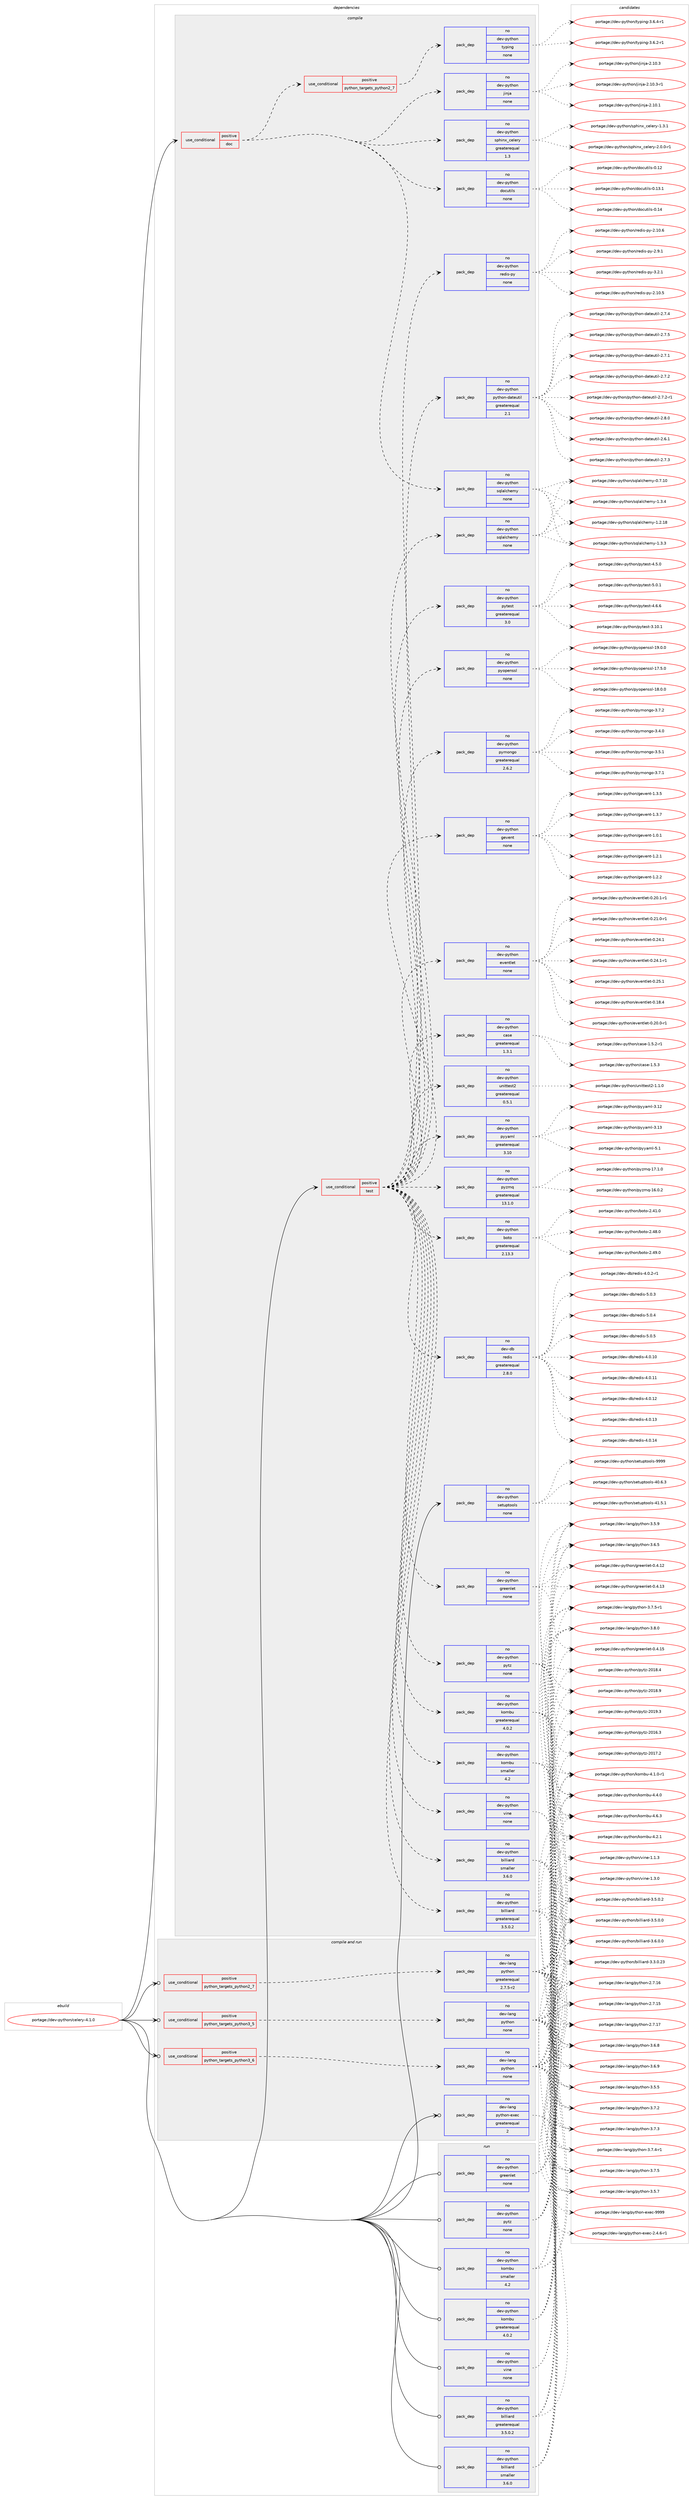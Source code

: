 digraph prolog {

# *************
# Graph options
# *************

newrank=true;
concentrate=true;
compound=true;
graph [rankdir=LR,fontname=Helvetica,fontsize=10,ranksep=1.5];#, ranksep=2.5, nodesep=0.2];
edge  [arrowhead=vee];
node  [fontname=Helvetica,fontsize=10];

# **********
# The ebuild
# **********

subgraph cluster_leftcol {
color=gray;
rank=same;
label=<<i>ebuild</i>>;
id [label="portage://dev-python/celery-4.1.0", color=red, width=4, href="../dev-python/celery-4.1.0.svg"];
}

# ****************
# The dependencies
# ****************

subgraph cluster_midcol {
color=gray;
label=<<i>dependencies</i>>;
subgraph cluster_compile {
fillcolor="#eeeeee";
style=filled;
label=<<i>compile</i>>;
subgraph cond26646 {
dependency133346 [label=<<TABLE BORDER="0" CELLBORDER="1" CELLSPACING="0" CELLPADDING="4"><TR><TD ROWSPAN="3" CELLPADDING="10">use_conditional</TD></TR><TR><TD>positive</TD></TR><TR><TD>doc</TD></TR></TABLE>>, shape=none, color=red];
subgraph pack103390 {
dependency133347 [label=<<TABLE BORDER="0" CELLBORDER="1" CELLSPACING="0" CELLPADDING="4" WIDTH="220"><TR><TD ROWSPAN="6" CELLPADDING="30">pack_dep</TD></TR><TR><TD WIDTH="110">no</TD></TR><TR><TD>dev-python</TD></TR><TR><TD>docutils</TD></TR><TR><TD>none</TD></TR><TR><TD></TD></TR></TABLE>>, shape=none, color=blue];
}
dependency133346:e -> dependency133347:w [weight=20,style="dashed",arrowhead="vee"];
subgraph pack103391 {
dependency133348 [label=<<TABLE BORDER="0" CELLBORDER="1" CELLSPACING="0" CELLPADDING="4" WIDTH="220"><TR><TD ROWSPAN="6" CELLPADDING="30">pack_dep</TD></TR><TR><TD WIDTH="110">no</TD></TR><TR><TD>dev-python</TD></TR><TR><TD>sphinx_celery</TD></TR><TR><TD>greaterequal</TD></TR><TR><TD>1.3</TD></TR></TABLE>>, shape=none, color=blue];
}
dependency133346:e -> dependency133348:w [weight=20,style="dashed",arrowhead="vee"];
subgraph pack103392 {
dependency133349 [label=<<TABLE BORDER="0" CELLBORDER="1" CELLSPACING="0" CELLPADDING="4" WIDTH="220"><TR><TD ROWSPAN="6" CELLPADDING="30">pack_dep</TD></TR><TR><TD WIDTH="110">no</TD></TR><TR><TD>dev-python</TD></TR><TR><TD>jinja</TD></TR><TR><TD>none</TD></TR><TR><TD></TD></TR></TABLE>>, shape=none, color=blue];
}
dependency133346:e -> dependency133349:w [weight=20,style="dashed",arrowhead="vee"];
subgraph pack103393 {
dependency133350 [label=<<TABLE BORDER="0" CELLBORDER="1" CELLSPACING="0" CELLPADDING="4" WIDTH="220"><TR><TD ROWSPAN="6" CELLPADDING="30">pack_dep</TD></TR><TR><TD WIDTH="110">no</TD></TR><TR><TD>dev-python</TD></TR><TR><TD>sqlalchemy</TD></TR><TR><TD>none</TD></TR><TR><TD></TD></TR></TABLE>>, shape=none, color=blue];
}
dependency133346:e -> dependency133350:w [weight=20,style="dashed",arrowhead="vee"];
subgraph cond26647 {
dependency133351 [label=<<TABLE BORDER="0" CELLBORDER="1" CELLSPACING="0" CELLPADDING="4"><TR><TD ROWSPAN="3" CELLPADDING="10">use_conditional</TD></TR><TR><TD>positive</TD></TR><TR><TD>python_targets_python2_7</TD></TR></TABLE>>, shape=none, color=red];
subgraph pack103394 {
dependency133352 [label=<<TABLE BORDER="0" CELLBORDER="1" CELLSPACING="0" CELLPADDING="4" WIDTH="220"><TR><TD ROWSPAN="6" CELLPADDING="30">pack_dep</TD></TR><TR><TD WIDTH="110">no</TD></TR><TR><TD>dev-python</TD></TR><TR><TD>typing</TD></TR><TR><TD>none</TD></TR><TR><TD></TD></TR></TABLE>>, shape=none, color=blue];
}
dependency133351:e -> dependency133352:w [weight=20,style="dashed",arrowhead="vee"];
}
dependency133346:e -> dependency133351:w [weight=20,style="dashed",arrowhead="vee"];
}
id:e -> dependency133346:w [weight=20,style="solid",arrowhead="vee"];
subgraph cond26648 {
dependency133353 [label=<<TABLE BORDER="0" CELLBORDER="1" CELLSPACING="0" CELLPADDING="4"><TR><TD ROWSPAN="3" CELLPADDING="10">use_conditional</TD></TR><TR><TD>positive</TD></TR><TR><TD>test</TD></TR></TABLE>>, shape=none, color=red];
subgraph pack103395 {
dependency133354 [label=<<TABLE BORDER="0" CELLBORDER="1" CELLSPACING="0" CELLPADDING="4" WIDTH="220"><TR><TD ROWSPAN="6" CELLPADDING="30">pack_dep</TD></TR><TR><TD WIDTH="110">no</TD></TR><TR><TD>dev-python</TD></TR><TR><TD>kombu</TD></TR><TR><TD>smaller</TD></TR><TR><TD>4.2</TD></TR></TABLE>>, shape=none, color=blue];
}
dependency133353:e -> dependency133354:w [weight=20,style="dashed",arrowhead="vee"];
subgraph pack103396 {
dependency133355 [label=<<TABLE BORDER="0" CELLBORDER="1" CELLSPACING="0" CELLPADDING="4" WIDTH="220"><TR><TD ROWSPAN="6" CELLPADDING="30">pack_dep</TD></TR><TR><TD WIDTH="110">no</TD></TR><TR><TD>dev-python</TD></TR><TR><TD>kombu</TD></TR><TR><TD>greaterequal</TD></TR><TR><TD>4.0.2</TD></TR></TABLE>>, shape=none, color=blue];
}
dependency133353:e -> dependency133355:w [weight=20,style="dashed",arrowhead="vee"];
subgraph pack103397 {
dependency133356 [label=<<TABLE BORDER="0" CELLBORDER="1" CELLSPACING="0" CELLPADDING="4" WIDTH="220"><TR><TD ROWSPAN="6" CELLPADDING="30">pack_dep</TD></TR><TR><TD WIDTH="110">no</TD></TR><TR><TD>dev-python</TD></TR><TR><TD>billiard</TD></TR><TR><TD>greaterequal</TD></TR><TR><TD>3.5.0.2</TD></TR></TABLE>>, shape=none, color=blue];
}
dependency133353:e -> dependency133356:w [weight=20,style="dashed",arrowhead="vee"];
subgraph pack103398 {
dependency133357 [label=<<TABLE BORDER="0" CELLBORDER="1" CELLSPACING="0" CELLPADDING="4" WIDTH="220"><TR><TD ROWSPAN="6" CELLPADDING="30">pack_dep</TD></TR><TR><TD WIDTH="110">no</TD></TR><TR><TD>dev-python</TD></TR><TR><TD>billiard</TD></TR><TR><TD>smaller</TD></TR><TR><TD>3.6.0</TD></TR></TABLE>>, shape=none, color=blue];
}
dependency133353:e -> dependency133357:w [weight=20,style="dashed",arrowhead="vee"];
subgraph pack103399 {
dependency133358 [label=<<TABLE BORDER="0" CELLBORDER="1" CELLSPACING="0" CELLPADDING="4" WIDTH="220"><TR><TD ROWSPAN="6" CELLPADDING="30">pack_dep</TD></TR><TR><TD WIDTH="110">no</TD></TR><TR><TD>dev-python</TD></TR><TR><TD>pytz</TD></TR><TR><TD>none</TD></TR><TR><TD></TD></TR></TABLE>>, shape=none, color=blue];
}
dependency133353:e -> dependency133358:w [weight=20,style="dashed",arrowhead="vee"];
subgraph pack103400 {
dependency133359 [label=<<TABLE BORDER="0" CELLBORDER="1" CELLSPACING="0" CELLPADDING="4" WIDTH="220"><TR><TD ROWSPAN="6" CELLPADDING="30">pack_dep</TD></TR><TR><TD WIDTH="110">no</TD></TR><TR><TD>dev-python</TD></TR><TR><TD>greenlet</TD></TR><TR><TD>none</TD></TR><TR><TD></TD></TR></TABLE>>, shape=none, color=blue];
}
dependency133353:e -> dependency133359:w [weight=20,style="dashed",arrowhead="vee"];
subgraph pack103401 {
dependency133360 [label=<<TABLE BORDER="0" CELLBORDER="1" CELLSPACING="0" CELLPADDING="4" WIDTH="220"><TR><TD ROWSPAN="6" CELLPADDING="30">pack_dep</TD></TR><TR><TD WIDTH="110">no</TD></TR><TR><TD>dev-python</TD></TR><TR><TD>vine</TD></TR><TR><TD>none</TD></TR><TR><TD></TD></TR></TABLE>>, shape=none, color=blue];
}
dependency133353:e -> dependency133360:w [weight=20,style="dashed",arrowhead="vee"];
subgraph pack103402 {
dependency133361 [label=<<TABLE BORDER="0" CELLBORDER="1" CELLSPACING="0" CELLPADDING="4" WIDTH="220"><TR><TD ROWSPAN="6" CELLPADDING="30">pack_dep</TD></TR><TR><TD WIDTH="110">no</TD></TR><TR><TD>dev-python</TD></TR><TR><TD>case</TD></TR><TR><TD>greaterequal</TD></TR><TR><TD>1.3.1</TD></TR></TABLE>>, shape=none, color=blue];
}
dependency133353:e -> dependency133361:w [weight=20,style="dashed",arrowhead="vee"];
subgraph pack103403 {
dependency133362 [label=<<TABLE BORDER="0" CELLBORDER="1" CELLSPACING="0" CELLPADDING="4" WIDTH="220"><TR><TD ROWSPAN="6" CELLPADDING="30">pack_dep</TD></TR><TR><TD WIDTH="110">no</TD></TR><TR><TD>dev-python</TD></TR><TR><TD>eventlet</TD></TR><TR><TD>none</TD></TR><TR><TD></TD></TR></TABLE>>, shape=none, color=blue];
}
dependency133353:e -> dependency133362:w [weight=20,style="dashed",arrowhead="vee"];
subgraph pack103404 {
dependency133363 [label=<<TABLE BORDER="0" CELLBORDER="1" CELLSPACING="0" CELLPADDING="4" WIDTH="220"><TR><TD ROWSPAN="6" CELLPADDING="30">pack_dep</TD></TR><TR><TD WIDTH="110">no</TD></TR><TR><TD>dev-python</TD></TR><TR><TD>gevent</TD></TR><TR><TD>none</TD></TR><TR><TD></TD></TR></TABLE>>, shape=none, color=blue];
}
dependency133353:e -> dependency133363:w [weight=20,style="dashed",arrowhead="vee"];
subgraph pack103405 {
dependency133364 [label=<<TABLE BORDER="0" CELLBORDER="1" CELLSPACING="0" CELLPADDING="4" WIDTH="220"><TR><TD ROWSPAN="6" CELLPADDING="30">pack_dep</TD></TR><TR><TD WIDTH="110">no</TD></TR><TR><TD>dev-python</TD></TR><TR><TD>pymongo</TD></TR><TR><TD>greaterequal</TD></TR><TR><TD>2.6.2</TD></TR></TABLE>>, shape=none, color=blue];
}
dependency133353:e -> dependency133364:w [weight=20,style="dashed",arrowhead="vee"];
subgraph pack103406 {
dependency133365 [label=<<TABLE BORDER="0" CELLBORDER="1" CELLSPACING="0" CELLPADDING="4" WIDTH="220"><TR><TD ROWSPAN="6" CELLPADDING="30">pack_dep</TD></TR><TR><TD WIDTH="110">no</TD></TR><TR><TD>dev-python</TD></TR><TR><TD>pyopenssl</TD></TR><TR><TD>none</TD></TR><TR><TD></TD></TR></TABLE>>, shape=none, color=blue];
}
dependency133353:e -> dependency133365:w [weight=20,style="dashed",arrowhead="vee"];
subgraph pack103407 {
dependency133366 [label=<<TABLE BORDER="0" CELLBORDER="1" CELLSPACING="0" CELLPADDING="4" WIDTH="220"><TR><TD ROWSPAN="6" CELLPADDING="30">pack_dep</TD></TR><TR><TD WIDTH="110">no</TD></TR><TR><TD>dev-python</TD></TR><TR><TD>pytest</TD></TR><TR><TD>greaterequal</TD></TR><TR><TD>3.0</TD></TR></TABLE>>, shape=none, color=blue];
}
dependency133353:e -> dependency133366:w [weight=20,style="dashed",arrowhead="vee"];
subgraph pack103408 {
dependency133367 [label=<<TABLE BORDER="0" CELLBORDER="1" CELLSPACING="0" CELLPADDING="4" WIDTH="220"><TR><TD ROWSPAN="6" CELLPADDING="30">pack_dep</TD></TR><TR><TD WIDTH="110">no</TD></TR><TR><TD>dev-python</TD></TR><TR><TD>python-dateutil</TD></TR><TR><TD>greaterequal</TD></TR><TR><TD>2.1</TD></TR></TABLE>>, shape=none, color=blue];
}
dependency133353:e -> dependency133367:w [weight=20,style="dashed",arrowhead="vee"];
subgraph pack103409 {
dependency133368 [label=<<TABLE BORDER="0" CELLBORDER="1" CELLSPACING="0" CELLPADDING="4" WIDTH="220"><TR><TD ROWSPAN="6" CELLPADDING="30">pack_dep</TD></TR><TR><TD WIDTH="110">no</TD></TR><TR><TD>dev-python</TD></TR><TR><TD>sqlalchemy</TD></TR><TR><TD>none</TD></TR><TR><TD></TD></TR></TABLE>>, shape=none, color=blue];
}
dependency133353:e -> dependency133368:w [weight=20,style="dashed",arrowhead="vee"];
subgraph pack103410 {
dependency133369 [label=<<TABLE BORDER="0" CELLBORDER="1" CELLSPACING="0" CELLPADDING="4" WIDTH="220"><TR><TD ROWSPAN="6" CELLPADDING="30">pack_dep</TD></TR><TR><TD WIDTH="110">no</TD></TR><TR><TD>dev-python</TD></TR><TR><TD>redis-py</TD></TR><TR><TD>none</TD></TR><TR><TD></TD></TR></TABLE>>, shape=none, color=blue];
}
dependency133353:e -> dependency133369:w [weight=20,style="dashed",arrowhead="vee"];
subgraph pack103411 {
dependency133370 [label=<<TABLE BORDER="0" CELLBORDER="1" CELLSPACING="0" CELLPADDING="4" WIDTH="220"><TR><TD ROWSPAN="6" CELLPADDING="30">pack_dep</TD></TR><TR><TD WIDTH="110">no</TD></TR><TR><TD>dev-db</TD></TR><TR><TD>redis</TD></TR><TR><TD>greaterequal</TD></TR><TR><TD>2.8.0</TD></TR></TABLE>>, shape=none, color=blue];
}
dependency133353:e -> dependency133370:w [weight=20,style="dashed",arrowhead="vee"];
subgraph pack103412 {
dependency133371 [label=<<TABLE BORDER="0" CELLBORDER="1" CELLSPACING="0" CELLPADDING="4" WIDTH="220"><TR><TD ROWSPAN="6" CELLPADDING="30">pack_dep</TD></TR><TR><TD WIDTH="110">no</TD></TR><TR><TD>dev-python</TD></TR><TR><TD>boto</TD></TR><TR><TD>greaterequal</TD></TR><TR><TD>2.13.3</TD></TR></TABLE>>, shape=none, color=blue];
}
dependency133353:e -> dependency133371:w [weight=20,style="dashed",arrowhead="vee"];
subgraph pack103413 {
dependency133372 [label=<<TABLE BORDER="0" CELLBORDER="1" CELLSPACING="0" CELLPADDING="4" WIDTH="220"><TR><TD ROWSPAN="6" CELLPADDING="30">pack_dep</TD></TR><TR><TD WIDTH="110">no</TD></TR><TR><TD>dev-python</TD></TR><TR><TD>pyzmq</TD></TR><TR><TD>greaterequal</TD></TR><TR><TD>13.1.0</TD></TR></TABLE>>, shape=none, color=blue];
}
dependency133353:e -> dependency133372:w [weight=20,style="dashed",arrowhead="vee"];
subgraph pack103414 {
dependency133373 [label=<<TABLE BORDER="0" CELLBORDER="1" CELLSPACING="0" CELLPADDING="4" WIDTH="220"><TR><TD ROWSPAN="6" CELLPADDING="30">pack_dep</TD></TR><TR><TD WIDTH="110">no</TD></TR><TR><TD>dev-python</TD></TR><TR><TD>pyyaml</TD></TR><TR><TD>greaterequal</TD></TR><TR><TD>3.10</TD></TR></TABLE>>, shape=none, color=blue];
}
dependency133353:e -> dependency133373:w [weight=20,style="dashed",arrowhead="vee"];
subgraph pack103415 {
dependency133374 [label=<<TABLE BORDER="0" CELLBORDER="1" CELLSPACING="0" CELLPADDING="4" WIDTH="220"><TR><TD ROWSPAN="6" CELLPADDING="30">pack_dep</TD></TR><TR><TD WIDTH="110">no</TD></TR><TR><TD>dev-python</TD></TR><TR><TD>unittest2</TD></TR><TR><TD>greaterequal</TD></TR><TR><TD>0.5.1</TD></TR></TABLE>>, shape=none, color=blue];
}
dependency133353:e -> dependency133374:w [weight=20,style="dashed",arrowhead="vee"];
}
id:e -> dependency133353:w [weight=20,style="solid",arrowhead="vee"];
subgraph pack103416 {
dependency133375 [label=<<TABLE BORDER="0" CELLBORDER="1" CELLSPACING="0" CELLPADDING="4" WIDTH="220"><TR><TD ROWSPAN="6" CELLPADDING="30">pack_dep</TD></TR><TR><TD WIDTH="110">no</TD></TR><TR><TD>dev-python</TD></TR><TR><TD>setuptools</TD></TR><TR><TD>none</TD></TR><TR><TD></TD></TR></TABLE>>, shape=none, color=blue];
}
id:e -> dependency133375:w [weight=20,style="solid",arrowhead="vee"];
}
subgraph cluster_compileandrun {
fillcolor="#eeeeee";
style=filled;
label=<<i>compile and run</i>>;
subgraph cond26649 {
dependency133376 [label=<<TABLE BORDER="0" CELLBORDER="1" CELLSPACING="0" CELLPADDING="4"><TR><TD ROWSPAN="3" CELLPADDING="10">use_conditional</TD></TR><TR><TD>positive</TD></TR><TR><TD>python_targets_python2_7</TD></TR></TABLE>>, shape=none, color=red];
subgraph pack103417 {
dependency133377 [label=<<TABLE BORDER="0" CELLBORDER="1" CELLSPACING="0" CELLPADDING="4" WIDTH="220"><TR><TD ROWSPAN="6" CELLPADDING="30">pack_dep</TD></TR><TR><TD WIDTH="110">no</TD></TR><TR><TD>dev-lang</TD></TR><TR><TD>python</TD></TR><TR><TD>greaterequal</TD></TR><TR><TD>2.7.5-r2</TD></TR></TABLE>>, shape=none, color=blue];
}
dependency133376:e -> dependency133377:w [weight=20,style="dashed",arrowhead="vee"];
}
id:e -> dependency133376:w [weight=20,style="solid",arrowhead="odotvee"];
subgraph cond26650 {
dependency133378 [label=<<TABLE BORDER="0" CELLBORDER="1" CELLSPACING="0" CELLPADDING="4"><TR><TD ROWSPAN="3" CELLPADDING="10">use_conditional</TD></TR><TR><TD>positive</TD></TR><TR><TD>python_targets_python3_5</TD></TR></TABLE>>, shape=none, color=red];
subgraph pack103418 {
dependency133379 [label=<<TABLE BORDER="0" CELLBORDER="1" CELLSPACING="0" CELLPADDING="4" WIDTH="220"><TR><TD ROWSPAN="6" CELLPADDING="30">pack_dep</TD></TR><TR><TD WIDTH="110">no</TD></TR><TR><TD>dev-lang</TD></TR><TR><TD>python</TD></TR><TR><TD>none</TD></TR><TR><TD></TD></TR></TABLE>>, shape=none, color=blue];
}
dependency133378:e -> dependency133379:w [weight=20,style="dashed",arrowhead="vee"];
}
id:e -> dependency133378:w [weight=20,style="solid",arrowhead="odotvee"];
subgraph cond26651 {
dependency133380 [label=<<TABLE BORDER="0" CELLBORDER="1" CELLSPACING="0" CELLPADDING="4"><TR><TD ROWSPAN="3" CELLPADDING="10">use_conditional</TD></TR><TR><TD>positive</TD></TR><TR><TD>python_targets_python3_6</TD></TR></TABLE>>, shape=none, color=red];
subgraph pack103419 {
dependency133381 [label=<<TABLE BORDER="0" CELLBORDER="1" CELLSPACING="0" CELLPADDING="4" WIDTH="220"><TR><TD ROWSPAN="6" CELLPADDING="30">pack_dep</TD></TR><TR><TD WIDTH="110">no</TD></TR><TR><TD>dev-lang</TD></TR><TR><TD>python</TD></TR><TR><TD>none</TD></TR><TR><TD></TD></TR></TABLE>>, shape=none, color=blue];
}
dependency133380:e -> dependency133381:w [weight=20,style="dashed",arrowhead="vee"];
}
id:e -> dependency133380:w [weight=20,style="solid",arrowhead="odotvee"];
subgraph pack103420 {
dependency133382 [label=<<TABLE BORDER="0" CELLBORDER="1" CELLSPACING="0" CELLPADDING="4" WIDTH="220"><TR><TD ROWSPAN="6" CELLPADDING="30">pack_dep</TD></TR><TR><TD WIDTH="110">no</TD></TR><TR><TD>dev-lang</TD></TR><TR><TD>python-exec</TD></TR><TR><TD>greaterequal</TD></TR><TR><TD>2</TD></TR></TABLE>>, shape=none, color=blue];
}
id:e -> dependency133382:w [weight=20,style="solid",arrowhead="odotvee"];
}
subgraph cluster_run {
fillcolor="#eeeeee";
style=filled;
label=<<i>run</i>>;
subgraph pack103421 {
dependency133383 [label=<<TABLE BORDER="0" CELLBORDER="1" CELLSPACING="0" CELLPADDING="4" WIDTH="220"><TR><TD ROWSPAN="6" CELLPADDING="30">pack_dep</TD></TR><TR><TD WIDTH="110">no</TD></TR><TR><TD>dev-python</TD></TR><TR><TD>billiard</TD></TR><TR><TD>greaterequal</TD></TR><TR><TD>3.5.0.2</TD></TR></TABLE>>, shape=none, color=blue];
}
id:e -> dependency133383:w [weight=20,style="solid",arrowhead="odot"];
subgraph pack103422 {
dependency133384 [label=<<TABLE BORDER="0" CELLBORDER="1" CELLSPACING="0" CELLPADDING="4" WIDTH="220"><TR><TD ROWSPAN="6" CELLPADDING="30">pack_dep</TD></TR><TR><TD WIDTH="110">no</TD></TR><TR><TD>dev-python</TD></TR><TR><TD>billiard</TD></TR><TR><TD>smaller</TD></TR><TR><TD>3.6.0</TD></TR></TABLE>>, shape=none, color=blue];
}
id:e -> dependency133384:w [weight=20,style="solid",arrowhead="odot"];
subgraph pack103423 {
dependency133385 [label=<<TABLE BORDER="0" CELLBORDER="1" CELLSPACING="0" CELLPADDING="4" WIDTH="220"><TR><TD ROWSPAN="6" CELLPADDING="30">pack_dep</TD></TR><TR><TD WIDTH="110">no</TD></TR><TR><TD>dev-python</TD></TR><TR><TD>greenlet</TD></TR><TR><TD>none</TD></TR><TR><TD></TD></TR></TABLE>>, shape=none, color=blue];
}
id:e -> dependency133385:w [weight=20,style="solid",arrowhead="odot"];
subgraph pack103424 {
dependency133386 [label=<<TABLE BORDER="0" CELLBORDER="1" CELLSPACING="0" CELLPADDING="4" WIDTH="220"><TR><TD ROWSPAN="6" CELLPADDING="30">pack_dep</TD></TR><TR><TD WIDTH="110">no</TD></TR><TR><TD>dev-python</TD></TR><TR><TD>kombu</TD></TR><TR><TD>greaterequal</TD></TR><TR><TD>4.0.2</TD></TR></TABLE>>, shape=none, color=blue];
}
id:e -> dependency133386:w [weight=20,style="solid",arrowhead="odot"];
subgraph pack103425 {
dependency133387 [label=<<TABLE BORDER="0" CELLBORDER="1" CELLSPACING="0" CELLPADDING="4" WIDTH="220"><TR><TD ROWSPAN="6" CELLPADDING="30">pack_dep</TD></TR><TR><TD WIDTH="110">no</TD></TR><TR><TD>dev-python</TD></TR><TR><TD>kombu</TD></TR><TR><TD>smaller</TD></TR><TR><TD>4.2</TD></TR></TABLE>>, shape=none, color=blue];
}
id:e -> dependency133387:w [weight=20,style="solid",arrowhead="odot"];
subgraph pack103426 {
dependency133388 [label=<<TABLE BORDER="0" CELLBORDER="1" CELLSPACING="0" CELLPADDING="4" WIDTH="220"><TR><TD ROWSPAN="6" CELLPADDING="30">pack_dep</TD></TR><TR><TD WIDTH="110">no</TD></TR><TR><TD>dev-python</TD></TR><TR><TD>pytz</TD></TR><TR><TD>none</TD></TR><TR><TD></TD></TR></TABLE>>, shape=none, color=blue];
}
id:e -> dependency133388:w [weight=20,style="solid",arrowhead="odot"];
subgraph pack103427 {
dependency133389 [label=<<TABLE BORDER="0" CELLBORDER="1" CELLSPACING="0" CELLPADDING="4" WIDTH="220"><TR><TD ROWSPAN="6" CELLPADDING="30">pack_dep</TD></TR><TR><TD WIDTH="110">no</TD></TR><TR><TD>dev-python</TD></TR><TR><TD>vine</TD></TR><TR><TD>none</TD></TR><TR><TD></TD></TR></TABLE>>, shape=none, color=blue];
}
id:e -> dependency133389:w [weight=20,style="solid",arrowhead="odot"];
}
}

# **************
# The candidates
# **************

subgraph cluster_choices {
rank=same;
color=gray;
label=<<i>candidates</i>>;

subgraph choice103390 {
color=black;
nodesep=1;
choiceportage1001011184511212111610411111047100111991171161051081154548464950 [label="portage://dev-python/docutils-0.12", color=red, width=4,href="../dev-python/docutils-0.12.svg"];
choiceportage10010111845112121116104111110471001119911711610510811545484649514649 [label="portage://dev-python/docutils-0.13.1", color=red, width=4,href="../dev-python/docutils-0.13.1.svg"];
choiceportage1001011184511212111610411111047100111991171161051081154548464952 [label="portage://dev-python/docutils-0.14", color=red, width=4,href="../dev-python/docutils-0.14.svg"];
dependency133347:e -> choiceportage1001011184511212111610411111047100111991171161051081154548464950:w [style=dotted,weight="100"];
dependency133347:e -> choiceportage10010111845112121116104111110471001119911711610510811545484649514649:w [style=dotted,weight="100"];
dependency133347:e -> choiceportage1001011184511212111610411111047100111991171161051081154548464952:w [style=dotted,weight="100"];
}
subgraph choice103391 {
color=black;
nodesep=1;
choiceportage10010111845112121116104111110471151121041051101209599101108101114121454946514649 [label="portage://dev-python/sphinx_celery-1.3.1", color=red, width=4,href="../dev-python/sphinx_celery-1.3.1.svg"];
choiceportage100101118451121211161041111104711511210410511012095991011081011141214550464846484511449 [label="portage://dev-python/sphinx_celery-2.0.0-r1", color=red, width=4,href="../dev-python/sphinx_celery-2.0.0-r1.svg"];
dependency133348:e -> choiceportage10010111845112121116104111110471151121041051101209599101108101114121454946514649:w [style=dotted,weight="100"];
dependency133348:e -> choiceportage100101118451121211161041111104711511210410511012095991011081011141214550464846484511449:w [style=dotted,weight="100"];
}
subgraph choice103392 {
color=black;
nodesep=1;
choiceportage10010111845112121116104111110471061051101069745504649484649 [label="portage://dev-python/jinja-2.10.1", color=red, width=4,href="../dev-python/jinja-2.10.1.svg"];
choiceportage10010111845112121116104111110471061051101069745504649484651 [label="portage://dev-python/jinja-2.10.3", color=red, width=4,href="../dev-python/jinja-2.10.3.svg"];
choiceportage100101118451121211161041111104710610511010697455046494846514511449 [label="portage://dev-python/jinja-2.10.3-r1", color=red, width=4,href="../dev-python/jinja-2.10.3-r1.svg"];
dependency133349:e -> choiceportage10010111845112121116104111110471061051101069745504649484649:w [style=dotted,weight="100"];
dependency133349:e -> choiceportage10010111845112121116104111110471061051101069745504649484651:w [style=dotted,weight="100"];
dependency133349:e -> choiceportage100101118451121211161041111104710610511010697455046494846514511449:w [style=dotted,weight="100"];
}
subgraph choice103393 {
color=black;
nodesep=1;
choiceportage1001011184511212111610411111047115113108971089910410110912145484655464948 [label="portage://dev-python/sqlalchemy-0.7.10", color=red, width=4,href="../dev-python/sqlalchemy-0.7.10.svg"];
choiceportage1001011184511212111610411111047115113108971089910410110912145494650464956 [label="portage://dev-python/sqlalchemy-1.2.18", color=red, width=4,href="../dev-python/sqlalchemy-1.2.18.svg"];
choiceportage10010111845112121116104111110471151131089710899104101109121454946514651 [label="portage://dev-python/sqlalchemy-1.3.3", color=red, width=4,href="../dev-python/sqlalchemy-1.3.3.svg"];
choiceportage10010111845112121116104111110471151131089710899104101109121454946514652 [label="portage://dev-python/sqlalchemy-1.3.4", color=red, width=4,href="../dev-python/sqlalchemy-1.3.4.svg"];
dependency133350:e -> choiceportage1001011184511212111610411111047115113108971089910410110912145484655464948:w [style=dotted,weight="100"];
dependency133350:e -> choiceportage1001011184511212111610411111047115113108971089910410110912145494650464956:w [style=dotted,weight="100"];
dependency133350:e -> choiceportage10010111845112121116104111110471151131089710899104101109121454946514651:w [style=dotted,weight="100"];
dependency133350:e -> choiceportage10010111845112121116104111110471151131089710899104101109121454946514652:w [style=dotted,weight="100"];
}
subgraph choice103394 {
color=black;
nodesep=1;
choiceportage10010111845112121116104111110471161211121051101034551465446504511449 [label="portage://dev-python/typing-3.6.2-r1", color=red, width=4,href="../dev-python/typing-3.6.2-r1.svg"];
choiceportage10010111845112121116104111110471161211121051101034551465446524511449 [label="portage://dev-python/typing-3.6.4-r1", color=red, width=4,href="../dev-python/typing-3.6.4-r1.svg"];
dependency133352:e -> choiceportage10010111845112121116104111110471161211121051101034551465446504511449:w [style=dotted,weight="100"];
dependency133352:e -> choiceportage10010111845112121116104111110471161211121051101034551465446524511449:w [style=dotted,weight="100"];
}
subgraph choice103395 {
color=black;
nodesep=1;
choiceportage1001011184511212111610411111047107111109981174552464946484511449 [label="portage://dev-python/kombu-4.1.0-r1", color=red, width=4,href="../dev-python/kombu-4.1.0-r1.svg"];
choiceportage100101118451121211161041111104710711110998117455246504649 [label="portage://dev-python/kombu-4.2.1", color=red, width=4,href="../dev-python/kombu-4.2.1.svg"];
choiceportage100101118451121211161041111104710711110998117455246524648 [label="portage://dev-python/kombu-4.4.0", color=red, width=4,href="../dev-python/kombu-4.4.0.svg"];
choiceportage100101118451121211161041111104710711110998117455246544651 [label="portage://dev-python/kombu-4.6.3", color=red, width=4,href="../dev-python/kombu-4.6.3.svg"];
dependency133354:e -> choiceportage1001011184511212111610411111047107111109981174552464946484511449:w [style=dotted,weight="100"];
dependency133354:e -> choiceportage100101118451121211161041111104710711110998117455246504649:w [style=dotted,weight="100"];
dependency133354:e -> choiceportage100101118451121211161041111104710711110998117455246524648:w [style=dotted,weight="100"];
dependency133354:e -> choiceportage100101118451121211161041111104710711110998117455246544651:w [style=dotted,weight="100"];
}
subgraph choice103396 {
color=black;
nodesep=1;
choiceportage1001011184511212111610411111047107111109981174552464946484511449 [label="portage://dev-python/kombu-4.1.0-r1", color=red, width=4,href="../dev-python/kombu-4.1.0-r1.svg"];
choiceportage100101118451121211161041111104710711110998117455246504649 [label="portage://dev-python/kombu-4.2.1", color=red, width=4,href="../dev-python/kombu-4.2.1.svg"];
choiceportage100101118451121211161041111104710711110998117455246524648 [label="portage://dev-python/kombu-4.4.0", color=red, width=4,href="../dev-python/kombu-4.4.0.svg"];
choiceportage100101118451121211161041111104710711110998117455246544651 [label="portage://dev-python/kombu-4.6.3", color=red, width=4,href="../dev-python/kombu-4.6.3.svg"];
dependency133355:e -> choiceportage1001011184511212111610411111047107111109981174552464946484511449:w [style=dotted,weight="100"];
dependency133355:e -> choiceportage100101118451121211161041111104710711110998117455246504649:w [style=dotted,weight="100"];
dependency133355:e -> choiceportage100101118451121211161041111104710711110998117455246524648:w [style=dotted,weight="100"];
dependency133355:e -> choiceportage100101118451121211161041111104710711110998117455246544651:w [style=dotted,weight="100"];
}
subgraph choice103397 {
color=black;
nodesep=1;
choiceportage10010111845112121116104111110479810510810810597114100455146514648465051 [label="portage://dev-python/billiard-3.3.0.23", color=red, width=4,href="../dev-python/billiard-3.3.0.23.svg"];
choiceportage100101118451121211161041111104798105108108105971141004551465346484648 [label="portage://dev-python/billiard-3.5.0.0", color=red, width=4,href="../dev-python/billiard-3.5.0.0.svg"];
choiceportage100101118451121211161041111104798105108108105971141004551465346484650 [label="portage://dev-python/billiard-3.5.0.2", color=red, width=4,href="../dev-python/billiard-3.5.0.2.svg"];
choiceportage100101118451121211161041111104798105108108105971141004551465446484648 [label="portage://dev-python/billiard-3.6.0.0", color=red, width=4,href="../dev-python/billiard-3.6.0.0.svg"];
dependency133356:e -> choiceportage10010111845112121116104111110479810510810810597114100455146514648465051:w [style=dotted,weight="100"];
dependency133356:e -> choiceportage100101118451121211161041111104798105108108105971141004551465346484648:w [style=dotted,weight="100"];
dependency133356:e -> choiceportage100101118451121211161041111104798105108108105971141004551465346484650:w [style=dotted,weight="100"];
dependency133356:e -> choiceportage100101118451121211161041111104798105108108105971141004551465446484648:w [style=dotted,weight="100"];
}
subgraph choice103398 {
color=black;
nodesep=1;
choiceportage10010111845112121116104111110479810510810810597114100455146514648465051 [label="portage://dev-python/billiard-3.3.0.23", color=red, width=4,href="../dev-python/billiard-3.3.0.23.svg"];
choiceportage100101118451121211161041111104798105108108105971141004551465346484648 [label="portage://dev-python/billiard-3.5.0.0", color=red, width=4,href="../dev-python/billiard-3.5.0.0.svg"];
choiceportage100101118451121211161041111104798105108108105971141004551465346484650 [label="portage://dev-python/billiard-3.5.0.2", color=red, width=4,href="../dev-python/billiard-3.5.0.2.svg"];
choiceportage100101118451121211161041111104798105108108105971141004551465446484648 [label="portage://dev-python/billiard-3.6.0.0", color=red, width=4,href="../dev-python/billiard-3.6.0.0.svg"];
dependency133357:e -> choiceportage10010111845112121116104111110479810510810810597114100455146514648465051:w [style=dotted,weight="100"];
dependency133357:e -> choiceportage100101118451121211161041111104798105108108105971141004551465346484648:w [style=dotted,weight="100"];
dependency133357:e -> choiceportage100101118451121211161041111104798105108108105971141004551465346484650:w [style=dotted,weight="100"];
dependency133357:e -> choiceportage100101118451121211161041111104798105108108105971141004551465446484648:w [style=dotted,weight="100"];
}
subgraph choice103399 {
color=black;
nodesep=1;
choiceportage100101118451121211161041111104711212111612245504849544651 [label="portage://dev-python/pytz-2016.3", color=red, width=4,href="../dev-python/pytz-2016.3.svg"];
choiceportage100101118451121211161041111104711212111612245504849554650 [label="portage://dev-python/pytz-2017.2", color=red, width=4,href="../dev-python/pytz-2017.2.svg"];
choiceportage100101118451121211161041111104711212111612245504849564652 [label="portage://dev-python/pytz-2018.4", color=red, width=4,href="../dev-python/pytz-2018.4.svg"];
choiceportage100101118451121211161041111104711212111612245504849564657 [label="portage://dev-python/pytz-2018.9", color=red, width=4,href="../dev-python/pytz-2018.9.svg"];
choiceportage100101118451121211161041111104711212111612245504849574651 [label="portage://dev-python/pytz-2019.3", color=red, width=4,href="../dev-python/pytz-2019.3.svg"];
dependency133358:e -> choiceportage100101118451121211161041111104711212111612245504849544651:w [style=dotted,weight="100"];
dependency133358:e -> choiceportage100101118451121211161041111104711212111612245504849554650:w [style=dotted,weight="100"];
dependency133358:e -> choiceportage100101118451121211161041111104711212111612245504849564652:w [style=dotted,weight="100"];
dependency133358:e -> choiceportage100101118451121211161041111104711212111612245504849564657:w [style=dotted,weight="100"];
dependency133358:e -> choiceportage100101118451121211161041111104711212111612245504849574651:w [style=dotted,weight="100"];
}
subgraph choice103400 {
color=black;
nodesep=1;
choiceportage100101118451121211161041111104710311410110111010810111645484652464950 [label="portage://dev-python/greenlet-0.4.12", color=red, width=4,href="../dev-python/greenlet-0.4.12.svg"];
choiceportage100101118451121211161041111104710311410110111010810111645484652464951 [label="portage://dev-python/greenlet-0.4.13", color=red, width=4,href="../dev-python/greenlet-0.4.13.svg"];
choiceportage100101118451121211161041111104710311410110111010810111645484652464953 [label="portage://dev-python/greenlet-0.4.15", color=red, width=4,href="../dev-python/greenlet-0.4.15.svg"];
dependency133359:e -> choiceportage100101118451121211161041111104710311410110111010810111645484652464950:w [style=dotted,weight="100"];
dependency133359:e -> choiceportage100101118451121211161041111104710311410110111010810111645484652464951:w [style=dotted,weight="100"];
dependency133359:e -> choiceportage100101118451121211161041111104710311410110111010810111645484652464953:w [style=dotted,weight="100"];
}
subgraph choice103401 {
color=black;
nodesep=1;
choiceportage1001011184511212111610411111047118105110101454946494651 [label="portage://dev-python/vine-1.1.3", color=red, width=4,href="../dev-python/vine-1.1.3.svg"];
choiceportage1001011184511212111610411111047118105110101454946514648 [label="portage://dev-python/vine-1.3.0", color=red, width=4,href="../dev-python/vine-1.3.0.svg"];
dependency133360:e -> choiceportage1001011184511212111610411111047118105110101454946494651:w [style=dotted,weight="100"];
dependency133360:e -> choiceportage1001011184511212111610411111047118105110101454946514648:w [style=dotted,weight="100"];
}
subgraph choice103402 {
color=black;
nodesep=1;
choiceportage100101118451121211161041111104799971151014549465346504511449 [label="portage://dev-python/case-1.5.2-r1", color=red, width=4,href="../dev-python/case-1.5.2-r1.svg"];
choiceportage10010111845112121116104111110479997115101454946534651 [label="portage://dev-python/case-1.5.3", color=red, width=4,href="../dev-python/case-1.5.3.svg"];
dependency133361:e -> choiceportage100101118451121211161041111104799971151014549465346504511449:w [style=dotted,weight="100"];
dependency133361:e -> choiceportage10010111845112121116104111110479997115101454946534651:w [style=dotted,weight="100"];
}
subgraph choice103403 {
color=black;
nodesep=1;
choiceportage100101118451121211161041111104710111810111011610810111645484649564652 [label="portage://dev-python/eventlet-0.18.4", color=red, width=4,href="../dev-python/eventlet-0.18.4.svg"];
choiceportage1001011184511212111610411111047101118101110116108101116454846504846484511449 [label="portage://dev-python/eventlet-0.20.0-r1", color=red, width=4,href="../dev-python/eventlet-0.20.0-r1.svg"];
choiceportage1001011184511212111610411111047101118101110116108101116454846504846494511449 [label="portage://dev-python/eventlet-0.20.1-r1", color=red, width=4,href="../dev-python/eventlet-0.20.1-r1.svg"];
choiceportage1001011184511212111610411111047101118101110116108101116454846504946484511449 [label="portage://dev-python/eventlet-0.21.0-r1", color=red, width=4,href="../dev-python/eventlet-0.21.0-r1.svg"];
choiceportage100101118451121211161041111104710111810111011610810111645484650524649 [label="portage://dev-python/eventlet-0.24.1", color=red, width=4,href="../dev-python/eventlet-0.24.1.svg"];
choiceportage1001011184511212111610411111047101118101110116108101116454846505246494511449 [label="portage://dev-python/eventlet-0.24.1-r1", color=red, width=4,href="../dev-python/eventlet-0.24.1-r1.svg"];
choiceportage100101118451121211161041111104710111810111011610810111645484650534649 [label="portage://dev-python/eventlet-0.25.1", color=red, width=4,href="../dev-python/eventlet-0.25.1.svg"];
dependency133362:e -> choiceportage100101118451121211161041111104710111810111011610810111645484649564652:w [style=dotted,weight="100"];
dependency133362:e -> choiceportage1001011184511212111610411111047101118101110116108101116454846504846484511449:w [style=dotted,weight="100"];
dependency133362:e -> choiceportage1001011184511212111610411111047101118101110116108101116454846504846494511449:w [style=dotted,weight="100"];
dependency133362:e -> choiceportage1001011184511212111610411111047101118101110116108101116454846504946484511449:w [style=dotted,weight="100"];
dependency133362:e -> choiceportage100101118451121211161041111104710111810111011610810111645484650524649:w [style=dotted,weight="100"];
dependency133362:e -> choiceportage1001011184511212111610411111047101118101110116108101116454846505246494511449:w [style=dotted,weight="100"];
dependency133362:e -> choiceportage100101118451121211161041111104710111810111011610810111645484650534649:w [style=dotted,weight="100"];
}
subgraph choice103404 {
color=black;
nodesep=1;
choiceportage1001011184511212111610411111047103101118101110116454946484649 [label="portage://dev-python/gevent-1.0.1", color=red, width=4,href="../dev-python/gevent-1.0.1.svg"];
choiceportage1001011184511212111610411111047103101118101110116454946504649 [label="portage://dev-python/gevent-1.2.1", color=red, width=4,href="../dev-python/gevent-1.2.1.svg"];
choiceportage1001011184511212111610411111047103101118101110116454946504650 [label="portage://dev-python/gevent-1.2.2", color=red, width=4,href="../dev-python/gevent-1.2.2.svg"];
choiceportage1001011184511212111610411111047103101118101110116454946514653 [label="portage://dev-python/gevent-1.3.5", color=red, width=4,href="../dev-python/gevent-1.3.5.svg"];
choiceportage1001011184511212111610411111047103101118101110116454946514655 [label="portage://dev-python/gevent-1.3.7", color=red, width=4,href="../dev-python/gevent-1.3.7.svg"];
dependency133363:e -> choiceportage1001011184511212111610411111047103101118101110116454946484649:w [style=dotted,weight="100"];
dependency133363:e -> choiceportage1001011184511212111610411111047103101118101110116454946504649:w [style=dotted,weight="100"];
dependency133363:e -> choiceportage1001011184511212111610411111047103101118101110116454946504650:w [style=dotted,weight="100"];
dependency133363:e -> choiceportage1001011184511212111610411111047103101118101110116454946514653:w [style=dotted,weight="100"];
dependency133363:e -> choiceportage1001011184511212111610411111047103101118101110116454946514655:w [style=dotted,weight="100"];
}
subgraph choice103405 {
color=black;
nodesep=1;
choiceportage1001011184511212111610411111047112121109111110103111455146524648 [label="portage://dev-python/pymongo-3.4.0", color=red, width=4,href="../dev-python/pymongo-3.4.0.svg"];
choiceportage1001011184511212111610411111047112121109111110103111455146534649 [label="portage://dev-python/pymongo-3.5.1", color=red, width=4,href="../dev-python/pymongo-3.5.1.svg"];
choiceportage1001011184511212111610411111047112121109111110103111455146554649 [label="portage://dev-python/pymongo-3.7.1", color=red, width=4,href="../dev-python/pymongo-3.7.1.svg"];
choiceportage1001011184511212111610411111047112121109111110103111455146554650 [label="portage://dev-python/pymongo-3.7.2", color=red, width=4,href="../dev-python/pymongo-3.7.2.svg"];
dependency133364:e -> choiceportage1001011184511212111610411111047112121109111110103111455146524648:w [style=dotted,weight="100"];
dependency133364:e -> choiceportage1001011184511212111610411111047112121109111110103111455146534649:w [style=dotted,weight="100"];
dependency133364:e -> choiceportage1001011184511212111610411111047112121109111110103111455146554649:w [style=dotted,weight="100"];
dependency133364:e -> choiceportage1001011184511212111610411111047112121109111110103111455146554650:w [style=dotted,weight="100"];
}
subgraph choice103406 {
color=black;
nodesep=1;
choiceportage100101118451121211161041111104711212111111210111011511510845495546534648 [label="portage://dev-python/pyopenssl-17.5.0", color=red, width=4,href="../dev-python/pyopenssl-17.5.0.svg"];
choiceportage100101118451121211161041111104711212111111210111011511510845495646484648 [label="portage://dev-python/pyopenssl-18.0.0", color=red, width=4,href="../dev-python/pyopenssl-18.0.0.svg"];
choiceportage100101118451121211161041111104711212111111210111011511510845495746484648 [label="portage://dev-python/pyopenssl-19.0.0", color=red, width=4,href="../dev-python/pyopenssl-19.0.0.svg"];
dependency133365:e -> choiceportage100101118451121211161041111104711212111111210111011511510845495546534648:w [style=dotted,weight="100"];
dependency133365:e -> choiceportage100101118451121211161041111104711212111111210111011511510845495646484648:w [style=dotted,weight="100"];
dependency133365:e -> choiceportage100101118451121211161041111104711212111111210111011511510845495746484648:w [style=dotted,weight="100"];
}
subgraph choice103407 {
color=black;
nodesep=1;
choiceportage100101118451121211161041111104711212111610111511645514649484649 [label="portage://dev-python/pytest-3.10.1", color=red, width=4,href="../dev-python/pytest-3.10.1.svg"];
choiceportage1001011184511212111610411111047112121116101115116455246534648 [label="portage://dev-python/pytest-4.5.0", color=red, width=4,href="../dev-python/pytest-4.5.0.svg"];
choiceportage1001011184511212111610411111047112121116101115116455246544654 [label="portage://dev-python/pytest-4.6.6", color=red, width=4,href="../dev-python/pytest-4.6.6.svg"];
choiceportage1001011184511212111610411111047112121116101115116455346484649 [label="portage://dev-python/pytest-5.0.1", color=red, width=4,href="../dev-python/pytest-5.0.1.svg"];
dependency133366:e -> choiceportage100101118451121211161041111104711212111610111511645514649484649:w [style=dotted,weight="100"];
dependency133366:e -> choiceportage1001011184511212111610411111047112121116101115116455246534648:w [style=dotted,weight="100"];
dependency133366:e -> choiceportage1001011184511212111610411111047112121116101115116455246544654:w [style=dotted,weight="100"];
dependency133366:e -> choiceportage1001011184511212111610411111047112121116101115116455346484649:w [style=dotted,weight="100"];
}
subgraph choice103408 {
color=black;
nodesep=1;
choiceportage10010111845112121116104111110471121211161041111104510097116101117116105108455046544649 [label="portage://dev-python/python-dateutil-2.6.1", color=red, width=4,href="../dev-python/python-dateutil-2.6.1.svg"];
choiceportage10010111845112121116104111110471121211161041111104510097116101117116105108455046554649 [label="portage://dev-python/python-dateutil-2.7.1", color=red, width=4,href="../dev-python/python-dateutil-2.7.1.svg"];
choiceportage10010111845112121116104111110471121211161041111104510097116101117116105108455046554650 [label="portage://dev-python/python-dateutil-2.7.2", color=red, width=4,href="../dev-python/python-dateutil-2.7.2.svg"];
choiceportage100101118451121211161041111104711212111610411111045100971161011171161051084550465546504511449 [label="portage://dev-python/python-dateutil-2.7.2-r1", color=red, width=4,href="../dev-python/python-dateutil-2.7.2-r1.svg"];
choiceportage10010111845112121116104111110471121211161041111104510097116101117116105108455046554651 [label="portage://dev-python/python-dateutil-2.7.3", color=red, width=4,href="../dev-python/python-dateutil-2.7.3.svg"];
choiceportage10010111845112121116104111110471121211161041111104510097116101117116105108455046554652 [label="portage://dev-python/python-dateutil-2.7.4", color=red, width=4,href="../dev-python/python-dateutil-2.7.4.svg"];
choiceportage10010111845112121116104111110471121211161041111104510097116101117116105108455046554653 [label="portage://dev-python/python-dateutil-2.7.5", color=red, width=4,href="../dev-python/python-dateutil-2.7.5.svg"];
choiceportage10010111845112121116104111110471121211161041111104510097116101117116105108455046564648 [label="portage://dev-python/python-dateutil-2.8.0", color=red, width=4,href="../dev-python/python-dateutil-2.8.0.svg"];
dependency133367:e -> choiceportage10010111845112121116104111110471121211161041111104510097116101117116105108455046544649:w [style=dotted,weight="100"];
dependency133367:e -> choiceportage10010111845112121116104111110471121211161041111104510097116101117116105108455046554649:w [style=dotted,weight="100"];
dependency133367:e -> choiceportage10010111845112121116104111110471121211161041111104510097116101117116105108455046554650:w [style=dotted,weight="100"];
dependency133367:e -> choiceportage100101118451121211161041111104711212111610411111045100971161011171161051084550465546504511449:w [style=dotted,weight="100"];
dependency133367:e -> choiceportage10010111845112121116104111110471121211161041111104510097116101117116105108455046554651:w [style=dotted,weight="100"];
dependency133367:e -> choiceportage10010111845112121116104111110471121211161041111104510097116101117116105108455046554652:w [style=dotted,weight="100"];
dependency133367:e -> choiceportage10010111845112121116104111110471121211161041111104510097116101117116105108455046554653:w [style=dotted,weight="100"];
dependency133367:e -> choiceportage10010111845112121116104111110471121211161041111104510097116101117116105108455046564648:w [style=dotted,weight="100"];
}
subgraph choice103409 {
color=black;
nodesep=1;
choiceportage1001011184511212111610411111047115113108971089910410110912145484655464948 [label="portage://dev-python/sqlalchemy-0.7.10", color=red, width=4,href="../dev-python/sqlalchemy-0.7.10.svg"];
choiceportage1001011184511212111610411111047115113108971089910410110912145494650464956 [label="portage://dev-python/sqlalchemy-1.2.18", color=red, width=4,href="../dev-python/sqlalchemy-1.2.18.svg"];
choiceportage10010111845112121116104111110471151131089710899104101109121454946514651 [label="portage://dev-python/sqlalchemy-1.3.3", color=red, width=4,href="../dev-python/sqlalchemy-1.3.3.svg"];
choiceportage10010111845112121116104111110471151131089710899104101109121454946514652 [label="portage://dev-python/sqlalchemy-1.3.4", color=red, width=4,href="../dev-python/sqlalchemy-1.3.4.svg"];
dependency133368:e -> choiceportage1001011184511212111610411111047115113108971089910410110912145484655464948:w [style=dotted,weight="100"];
dependency133368:e -> choiceportage1001011184511212111610411111047115113108971089910410110912145494650464956:w [style=dotted,weight="100"];
dependency133368:e -> choiceportage10010111845112121116104111110471151131089710899104101109121454946514651:w [style=dotted,weight="100"];
dependency133368:e -> choiceportage10010111845112121116104111110471151131089710899104101109121454946514652:w [style=dotted,weight="100"];
}
subgraph choice103410 {
color=black;
nodesep=1;
choiceportage10010111845112121116104111110471141011001051154511212145504649484653 [label="portage://dev-python/redis-py-2.10.5", color=red, width=4,href="../dev-python/redis-py-2.10.5.svg"];
choiceportage10010111845112121116104111110471141011001051154511212145504649484654 [label="portage://dev-python/redis-py-2.10.6", color=red, width=4,href="../dev-python/redis-py-2.10.6.svg"];
choiceportage100101118451121211161041111104711410110010511545112121455046574649 [label="portage://dev-python/redis-py-2.9.1", color=red, width=4,href="../dev-python/redis-py-2.9.1.svg"];
choiceportage100101118451121211161041111104711410110010511545112121455146504649 [label="portage://dev-python/redis-py-3.2.1", color=red, width=4,href="../dev-python/redis-py-3.2.1.svg"];
dependency133369:e -> choiceportage10010111845112121116104111110471141011001051154511212145504649484653:w [style=dotted,weight="100"];
dependency133369:e -> choiceportage10010111845112121116104111110471141011001051154511212145504649484654:w [style=dotted,weight="100"];
dependency133369:e -> choiceportage100101118451121211161041111104711410110010511545112121455046574649:w [style=dotted,weight="100"];
dependency133369:e -> choiceportage100101118451121211161041111104711410110010511545112121455146504649:w [style=dotted,weight="100"];
}
subgraph choice103411 {
color=black;
nodesep=1;
choiceportage10010111845100984711410110010511545524648464948 [label="portage://dev-db/redis-4.0.10", color=red, width=4,href="../dev-db/redis-4.0.10.svg"];
choiceportage10010111845100984711410110010511545524648464949 [label="portage://dev-db/redis-4.0.11", color=red, width=4,href="../dev-db/redis-4.0.11.svg"];
choiceportage10010111845100984711410110010511545524648464950 [label="portage://dev-db/redis-4.0.12", color=red, width=4,href="../dev-db/redis-4.0.12.svg"];
choiceportage10010111845100984711410110010511545524648464951 [label="portage://dev-db/redis-4.0.13", color=red, width=4,href="../dev-db/redis-4.0.13.svg"];
choiceportage10010111845100984711410110010511545524648464952 [label="portage://dev-db/redis-4.0.14", color=red, width=4,href="../dev-db/redis-4.0.14.svg"];
choiceportage1001011184510098471141011001051154552464846504511449 [label="portage://dev-db/redis-4.0.2-r1", color=red, width=4,href="../dev-db/redis-4.0.2-r1.svg"];
choiceportage100101118451009847114101100105115455346484651 [label="portage://dev-db/redis-5.0.3", color=red, width=4,href="../dev-db/redis-5.0.3.svg"];
choiceportage100101118451009847114101100105115455346484652 [label="portage://dev-db/redis-5.0.4", color=red, width=4,href="../dev-db/redis-5.0.4.svg"];
choiceportage100101118451009847114101100105115455346484653 [label="portage://dev-db/redis-5.0.5", color=red, width=4,href="../dev-db/redis-5.0.5.svg"];
dependency133370:e -> choiceportage10010111845100984711410110010511545524648464948:w [style=dotted,weight="100"];
dependency133370:e -> choiceportage10010111845100984711410110010511545524648464949:w [style=dotted,weight="100"];
dependency133370:e -> choiceportage10010111845100984711410110010511545524648464950:w [style=dotted,weight="100"];
dependency133370:e -> choiceportage10010111845100984711410110010511545524648464951:w [style=dotted,weight="100"];
dependency133370:e -> choiceportage10010111845100984711410110010511545524648464952:w [style=dotted,weight="100"];
dependency133370:e -> choiceportage1001011184510098471141011001051154552464846504511449:w [style=dotted,weight="100"];
dependency133370:e -> choiceportage100101118451009847114101100105115455346484651:w [style=dotted,weight="100"];
dependency133370:e -> choiceportage100101118451009847114101100105115455346484652:w [style=dotted,weight="100"];
dependency133370:e -> choiceportage100101118451009847114101100105115455346484653:w [style=dotted,weight="100"];
}
subgraph choice103412 {
color=black;
nodesep=1;
choiceportage10010111845112121116104111110479811111611145504652494648 [label="portage://dev-python/boto-2.41.0", color=red, width=4,href="../dev-python/boto-2.41.0.svg"];
choiceportage10010111845112121116104111110479811111611145504652564648 [label="portage://dev-python/boto-2.48.0", color=red, width=4,href="../dev-python/boto-2.48.0.svg"];
choiceportage10010111845112121116104111110479811111611145504652574648 [label="portage://dev-python/boto-2.49.0", color=red, width=4,href="../dev-python/boto-2.49.0.svg"];
dependency133371:e -> choiceportage10010111845112121116104111110479811111611145504652494648:w [style=dotted,weight="100"];
dependency133371:e -> choiceportage10010111845112121116104111110479811111611145504652564648:w [style=dotted,weight="100"];
dependency133371:e -> choiceportage10010111845112121116104111110479811111611145504652574648:w [style=dotted,weight="100"];
}
subgraph choice103413 {
color=black;
nodesep=1;
choiceportage100101118451121211161041111104711212112210911345495446484650 [label="portage://dev-python/pyzmq-16.0.2", color=red, width=4,href="../dev-python/pyzmq-16.0.2.svg"];
choiceportage100101118451121211161041111104711212112210911345495546494648 [label="portage://dev-python/pyzmq-17.1.0", color=red, width=4,href="../dev-python/pyzmq-17.1.0.svg"];
dependency133372:e -> choiceportage100101118451121211161041111104711212112210911345495446484650:w [style=dotted,weight="100"];
dependency133372:e -> choiceportage100101118451121211161041111104711212112210911345495546494648:w [style=dotted,weight="100"];
}
subgraph choice103414 {
color=black;
nodesep=1;
choiceportage1001011184511212111610411111047112121121971091084551464950 [label="portage://dev-python/pyyaml-3.12", color=red, width=4,href="../dev-python/pyyaml-3.12.svg"];
choiceportage1001011184511212111610411111047112121121971091084551464951 [label="portage://dev-python/pyyaml-3.13", color=red, width=4,href="../dev-python/pyyaml-3.13.svg"];
choiceportage10010111845112121116104111110471121211219710910845534649 [label="portage://dev-python/pyyaml-5.1", color=red, width=4,href="../dev-python/pyyaml-5.1.svg"];
dependency133373:e -> choiceportage1001011184511212111610411111047112121121971091084551464950:w [style=dotted,weight="100"];
dependency133373:e -> choiceportage1001011184511212111610411111047112121121971091084551464951:w [style=dotted,weight="100"];
dependency133373:e -> choiceportage10010111845112121116104111110471121211219710910845534649:w [style=dotted,weight="100"];
}
subgraph choice103415 {
color=black;
nodesep=1;
choiceportage100101118451121211161041111104711711010511611610111511650454946494648 [label="portage://dev-python/unittest2-1.1.0", color=red, width=4,href="../dev-python/unittest2-1.1.0.svg"];
dependency133374:e -> choiceportage100101118451121211161041111104711711010511611610111511650454946494648:w [style=dotted,weight="100"];
}
subgraph choice103416 {
color=black;
nodesep=1;
choiceportage100101118451121211161041111104711510111611711211611111110811545524846544651 [label="portage://dev-python/setuptools-40.6.3", color=red, width=4,href="../dev-python/setuptools-40.6.3.svg"];
choiceportage100101118451121211161041111104711510111611711211611111110811545524946534649 [label="portage://dev-python/setuptools-41.5.1", color=red, width=4,href="../dev-python/setuptools-41.5.1.svg"];
choiceportage10010111845112121116104111110471151011161171121161111111081154557575757 [label="portage://dev-python/setuptools-9999", color=red, width=4,href="../dev-python/setuptools-9999.svg"];
dependency133375:e -> choiceportage100101118451121211161041111104711510111611711211611111110811545524846544651:w [style=dotted,weight="100"];
dependency133375:e -> choiceportage100101118451121211161041111104711510111611711211611111110811545524946534649:w [style=dotted,weight="100"];
dependency133375:e -> choiceportage10010111845112121116104111110471151011161171121161111111081154557575757:w [style=dotted,weight="100"];
}
subgraph choice103417 {
color=black;
nodesep=1;
choiceportage10010111845108971101034711212111610411111045504655464953 [label="portage://dev-lang/python-2.7.15", color=red, width=4,href="../dev-lang/python-2.7.15.svg"];
choiceportage10010111845108971101034711212111610411111045504655464954 [label="portage://dev-lang/python-2.7.16", color=red, width=4,href="../dev-lang/python-2.7.16.svg"];
choiceportage10010111845108971101034711212111610411111045504655464955 [label="portage://dev-lang/python-2.7.17", color=red, width=4,href="../dev-lang/python-2.7.17.svg"];
choiceportage100101118451089711010347112121116104111110455146534653 [label="portage://dev-lang/python-3.5.5", color=red, width=4,href="../dev-lang/python-3.5.5.svg"];
choiceportage100101118451089711010347112121116104111110455146534655 [label="portage://dev-lang/python-3.5.7", color=red, width=4,href="../dev-lang/python-3.5.7.svg"];
choiceportage100101118451089711010347112121116104111110455146534657 [label="portage://dev-lang/python-3.5.9", color=red, width=4,href="../dev-lang/python-3.5.9.svg"];
choiceportage100101118451089711010347112121116104111110455146544653 [label="portage://dev-lang/python-3.6.5", color=red, width=4,href="../dev-lang/python-3.6.5.svg"];
choiceportage100101118451089711010347112121116104111110455146544656 [label="portage://dev-lang/python-3.6.8", color=red, width=4,href="../dev-lang/python-3.6.8.svg"];
choiceportage100101118451089711010347112121116104111110455146544657 [label="portage://dev-lang/python-3.6.9", color=red, width=4,href="../dev-lang/python-3.6.9.svg"];
choiceportage100101118451089711010347112121116104111110455146554650 [label="portage://dev-lang/python-3.7.2", color=red, width=4,href="../dev-lang/python-3.7.2.svg"];
choiceportage100101118451089711010347112121116104111110455146554651 [label="portage://dev-lang/python-3.7.3", color=red, width=4,href="../dev-lang/python-3.7.3.svg"];
choiceportage1001011184510897110103471121211161041111104551465546524511449 [label="portage://dev-lang/python-3.7.4-r1", color=red, width=4,href="../dev-lang/python-3.7.4-r1.svg"];
choiceportage100101118451089711010347112121116104111110455146554653 [label="portage://dev-lang/python-3.7.5", color=red, width=4,href="../dev-lang/python-3.7.5.svg"];
choiceportage1001011184510897110103471121211161041111104551465546534511449 [label="portage://dev-lang/python-3.7.5-r1", color=red, width=4,href="../dev-lang/python-3.7.5-r1.svg"];
choiceportage100101118451089711010347112121116104111110455146564648 [label="portage://dev-lang/python-3.8.0", color=red, width=4,href="../dev-lang/python-3.8.0.svg"];
dependency133377:e -> choiceportage10010111845108971101034711212111610411111045504655464953:w [style=dotted,weight="100"];
dependency133377:e -> choiceportage10010111845108971101034711212111610411111045504655464954:w [style=dotted,weight="100"];
dependency133377:e -> choiceportage10010111845108971101034711212111610411111045504655464955:w [style=dotted,weight="100"];
dependency133377:e -> choiceportage100101118451089711010347112121116104111110455146534653:w [style=dotted,weight="100"];
dependency133377:e -> choiceportage100101118451089711010347112121116104111110455146534655:w [style=dotted,weight="100"];
dependency133377:e -> choiceportage100101118451089711010347112121116104111110455146534657:w [style=dotted,weight="100"];
dependency133377:e -> choiceportage100101118451089711010347112121116104111110455146544653:w [style=dotted,weight="100"];
dependency133377:e -> choiceportage100101118451089711010347112121116104111110455146544656:w [style=dotted,weight="100"];
dependency133377:e -> choiceportage100101118451089711010347112121116104111110455146544657:w [style=dotted,weight="100"];
dependency133377:e -> choiceportage100101118451089711010347112121116104111110455146554650:w [style=dotted,weight="100"];
dependency133377:e -> choiceportage100101118451089711010347112121116104111110455146554651:w [style=dotted,weight="100"];
dependency133377:e -> choiceportage1001011184510897110103471121211161041111104551465546524511449:w [style=dotted,weight="100"];
dependency133377:e -> choiceportage100101118451089711010347112121116104111110455146554653:w [style=dotted,weight="100"];
dependency133377:e -> choiceportage1001011184510897110103471121211161041111104551465546534511449:w [style=dotted,weight="100"];
dependency133377:e -> choiceportage100101118451089711010347112121116104111110455146564648:w [style=dotted,weight="100"];
}
subgraph choice103418 {
color=black;
nodesep=1;
choiceportage10010111845108971101034711212111610411111045504655464953 [label="portage://dev-lang/python-2.7.15", color=red, width=4,href="../dev-lang/python-2.7.15.svg"];
choiceportage10010111845108971101034711212111610411111045504655464954 [label="portage://dev-lang/python-2.7.16", color=red, width=4,href="../dev-lang/python-2.7.16.svg"];
choiceportage10010111845108971101034711212111610411111045504655464955 [label="portage://dev-lang/python-2.7.17", color=red, width=4,href="../dev-lang/python-2.7.17.svg"];
choiceportage100101118451089711010347112121116104111110455146534653 [label="portage://dev-lang/python-3.5.5", color=red, width=4,href="../dev-lang/python-3.5.5.svg"];
choiceportage100101118451089711010347112121116104111110455146534655 [label="portage://dev-lang/python-3.5.7", color=red, width=4,href="../dev-lang/python-3.5.7.svg"];
choiceportage100101118451089711010347112121116104111110455146534657 [label="portage://dev-lang/python-3.5.9", color=red, width=4,href="../dev-lang/python-3.5.9.svg"];
choiceportage100101118451089711010347112121116104111110455146544653 [label="portage://dev-lang/python-3.6.5", color=red, width=4,href="../dev-lang/python-3.6.5.svg"];
choiceportage100101118451089711010347112121116104111110455146544656 [label="portage://dev-lang/python-3.6.8", color=red, width=4,href="../dev-lang/python-3.6.8.svg"];
choiceportage100101118451089711010347112121116104111110455146544657 [label="portage://dev-lang/python-3.6.9", color=red, width=4,href="../dev-lang/python-3.6.9.svg"];
choiceportage100101118451089711010347112121116104111110455146554650 [label="portage://dev-lang/python-3.7.2", color=red, width=4,href="../dev-lang/python-3.7.2.svg"];
choiceportage100101118451089711010347112121116104111110455146554651 [label="portage://dev-lang/python-3.7.3", color=red, width=4,href="../dev-lang/python-3.7.3.svg"];
choiceportage1001011184510897110103471121211161041111104551465546524511449 [label="portage://dev-lang/python-3.7.4-r1", color=red, width=4,href="../dev-lang/python-3.7.4-r1.svg"];
choiceportage100101118451089711010347112121116104111110455146554653 [label="portage://dev-lang/python-3.7.5", color=red, width=4,href="../dev-lang/python-3.7.5.svg"];
choiceportage1001011184510897110103471121211161041111104551465546534511449 [label="portage://dev-lang/python-3.7.5-r1", color=red, width=4,href="../dev-lang/python-3.7.5-r1.svg"];
choiceportage100101118451089711010347112121116104111110455146564648 [label="portage://dev-lang/python-3.8.0", color=red, width=4,href="../dev-lang/python-3.8.0.svg"];
dependency133379:e -> choiceportage10010111845108971101034711212111610411111045504655464953:w [style=dotted,weight="100"];
dependency133379:e -> choiceportage10010111845108971101034711212111610411111045504655464954:w [style=dotted,weight="100"];
dependency133379:e -> choiceportage10010111845108971101034711212111610411111045504655464955:w [style=dotted,weight="100"];
dependency133379:e -> choiceportage100101118451089711010347112121116104111110455146534653:w [style=dotted,weight="100"];
dependency133379:e -> choiceportage100101118451089711010347112121116104111110455146534655:w [style=dotted,weight="100"];
dependency133379:e -> choiceportage100101118451089711010347112121116104111110455146534657:w [style=dotted,weight="100"];
dependency133379:e -> choiceportage100101118451089711010347112121116104111110455146544653:w [style=dotted,weight="100"];
dependency133379:e -> choiceportage100101118451089711010347112121116104111110455146544656:w [style=dotted,weight="100"];
dependency133379:e -> choiceportage100101118451089711010347112121116104111110455146544657:w [style=dotted,weight="100"];
dependency133379:e -> choiceportage100101118451089711010347112121116104111110455146554650:w [style=dotted,weight="100"];
dependency133379:e -> choiceportage100101118451089711010347112121116104111110455146554651:w [style=dotted,weight="100"];
dependency133379:e -> choiceportage1001011184510897110103471121211161041111104551465546524511449:w [style=dotted,weight="100"];
dependency133379:e -> choiceportage100101118451089711010347112121116104111110455146554653:w [style=dotted,weight="100"];
dependency133379:e -> choiceportage1001011184510897110103471121211161041111104551465546534511449:w [style=dotted,weight="100"];
dependency133379:e -> choiceportage100101118451089711010347112121116104111110455146564648:w [style=dotted,weight="100"];
}
subgraph choice103419 {
color=black;
nodesep=1;
choiceportage10010111845108971101034711212111610411111045504655464953 [label="portage://dev-lang/python-2.7.15", color=red, width=4,href="../dev-lang/python-2.7.15.svg"];
choiceportage10010111845108971101034711212111610411111045504655464954 [label="portage://dev-lang/python-2.7.16", color=red, width=4,href="../dev-lang/python-2.7.16.svg"];
choiceportage10010111845108971101034711212111610411111045504655464955 [label="portage://dev-lang/python-2.7.17", color=red, width=4,href="../dev-lang/python-2.7.17.svg"];
choiceportage100101118451089711010347112121116104111110455146534653 [label="portage://dev-lang/python-3.5.5", color=red, width=4,href="../dev-lang/python-3.5.5.svg"];
choiceportage100101118451089711010347112121116104111110455146534655 [label="portage://dev-lang/python-3.5.7", color=red, width=4,href="../dev-lang/python-3.5.7.svg"];
choiceportage100101118451089711010347112121116104111110455146534657 [label="portage://dev-lang/python-3.5.9", color=red, width=4,href="../dev-lang/python-3.5.9.svg"];
choiceportage100101118451089711010347112121116104111110455146544653 [label="portage://dev-lang/python-3.6.5", color=red, width=4,href="../dev-lang/python-3.6.5.svg"];
choiceportage100101118451089711010347112121116104111110455146544656 [label="portage://dev-lang/python-3.6.8", color=red, width=4,href="../dev-lang/python-3.6.8.svg"];
choiceportage100101118451089711010347112121116104111110455146544657 [label="portage://dev-lang/python-3.6.9", color=red, width=4,href="../dev-lang/python-3.6.9.svg"];
choiceportage100101118451089711010347112121116104111110455146554650 [label="portage://dev-lang/python-3.7.2", color=red, width=4,href="../dev-lang/python-3.7.2.svg"];
choiceportage100101118451089711010347112121116104111110455146554651 [label="portage://dev-lang/python-3.7.3", color=red, width=4,href="../dev-lang/python-3.7.3.svg"];
choiceportage1001011184510897110103471121211161041111104551465546524511449 [label="portage://dev-lang/python-3.7.4-r1", color=red, width=4,href="../dev-lang/python-3.7.4-r1.svg"];
choiceportage100101118451089711010347112121116104111110455146554653 [label="portage://dev-lang/python-3.7.5", color=red, width=4,href="../dev-lang/python-3.7.5.svg"];
choiceportage1001011184510897110103471121211161041111104551465546534511449 [label="portage://dev-lang/python-3.7.5-r1", color=red, width=4,href="../dev-lang/python-3.7.5-r1.svg"];
choiceportage100101118451089711010347112121116104111110455146564648 [label="portage://dev-lang/python-3.8.0", color=red, width=4,href="../dev-lang/python-3.8.0.svg"];
dependency133381:e -> choiceportage10010111845108971101034711212111610411111045504655464953:w [style=dotted,weight="100"];
dependency133381:e -> choiceportage10010111845108971101034711212111610411111045504655464954:w [style=dotted,weight="100"];
dependency133381:e -> choiceportage10010111845108971101034711212111610411111045504655464955:w [style=dotted,weight="100"];
dependency133381:e -> choiceportage100101118451089711010347112121116104111110455146534653:w [style=dotted,weight="100"];
dependency133381:e -> choiceportage100101118451089711010347112121116104111110455146534655:w [style=dotted,weight="100"];
dependency133381:e -> choiceportage100101118451089711010347112121116104111110455146534657:w [style=dotted,weight="100"];
dependency133381:e -> choiceportage100101118451089711010347112121116104111110455146544653:w [style=dotted,weight="100"];
dependency133381:e -> choiceportage100101118451089711010347112121116104111110455146544656:w [style=dotted,weight="100"];
dependency133381:e -> choiceportage100101118451089711010347112121116104111110455146544657:w [style=dotted,weight="100"];
dependency133381:e -> choiceportage100101118451089711010347112121116104111110455146554650:w [style=dotted,weight="100"];
dependency133381:e -> choiceportage100101118451089711010347112121116104111110455146554651:w [style=dotted,weight="100"];
dependency133381:e -> choiceportage1001011184510897110103471121211161041111104551465546524511449:w [style=dotted,weight="100"];
dependency133381:e -> choiceportage100101118451089711010347112121116104111110455146554653:w [style=dotted,weight="100"];
dependency133381:e -> choiceportage1001011184510897110103471121211161041111104551465546534511449:w [style=dotted,weight="100"];
dependency133381:e -> choiceportage100101118451089711010347112121116104111110455146564648:w [style=dotted,weight="100"];
}
subgraph choice103420 {
color=black;
nodesep=1;
choiceportage10010111845108971101034711212111610411111045101120101994550465246544511449 [label="portage://dev-lang/python-exec-2.4.6-r1", color=red, width=4,href="../dev-lang/python-exec-2.4.6-r1.svg"];
choiceportage10010111845108971101034711212111610411111045101120101994557575757 [label="portage://dev-lang/python-exec-9999", color=red, width=4,href="../dev-lang/python-exec-9999.svg"];
dependency133382:e -> choiceportage10010111845108971101034711212111610411111045101120101994550465246544511449:w [style=dotted,weight="100"];
dependency133382:e -> choiceportage10010111845108971101034711212111610411111045101120101994557575757:w [style=dotted,weight="100"];
}
subgraph choice103421 {
color=black;
nodesep=1;
choiceportage10010111845112121116104111110479810510810810597114100455146514648465051 [label="portage://dev-python/billiard-3.3.0.23", color=red, width=4,href="../dev-python/billiard-3.3.0.23.svg"];
choiceportage100101118451121211161041111104798105108108105971141004551465346484648 [label="portage://dev-python/billiard-3.5.0.0", color=red, width=4,href="../dev-python/billiard-3.5.0.0.svg"];
choiceportage100101118451121211161041111104798105108108105971141004551465346484650 [label="portage://dev-python/billiard-3.5.0.2", color=red, width=4,href="../dev-python/billiard-3.5.0.2.svg"];
choiceportage100101118451121211161041111104798105108108105971141004551465446484648 [label="portage://dev-python/billiard-3.6.0.0", color=red, width=4,href="../dev-python/billiard-3.6.0.0.svg"];
dependency133383:e -> choiceportage10010111845112121116104111110479810510810810597114100455146514648465051:w [style=dotted,weight="100"];
dependency133383:e -> choiceportage100101118451121211161041111104798105108108105971141004551465346484648:w [style=dotted,weight="100"];
dependency133383:e -> choiceportage100101118451121211161041111104798105108108105971141004551465346484650:w [style=dotted,weight="100"];
dependency133383:e -> choiceportage100101118451121211161041111104798105108108105971141004551465446484648:w [style=dotted,weight="100"];
}
subgraph choice103422 {
color=black;
nodesep=1;
choiceportage10010111845112121116104111110479810510810810597114100455146514648465051 [label="portage://dev-python/billiard-3.3.0.23", color=red, width=4,href="../dev-python/billiard-3.3.0.23.svg"];
choiceportage100101118451121211161041111104798105108108105971141004551465346484648 [label="portage://dev-python/billiard-3.5.0.0", color=red, width=4,href="../dev-python/billiard-3.5.0.0.svg"];
choiceportage100101118451121211161041111104798105108108105971141004551465346484650 [label="portage://dev-python/billiard-3.5.0.2", color=red, width=4,href="../dev-python/billiard-3.5.0.2.svg"];
choiceportage100101118451121211161041111104798105108108105971141004551465446484648 [label="portage://dev-python/billiard-3.6.0.0", color=red, width=4,href="../dev-python/billiard-3.6.0.0.svg"];
dependency133384:e -> choiceportage10010111845112121116104111110479810510810810597114100455146514648465051:w [style=dotted,weight="100"];
dependency133384:e -> choiceportage100101118451121211161041111104798105108108105971141004551465346484648:w [style=dotted,weight="100"];
dependency133384:e -> choiceportage100101118451121211161041111104798105108108105971141004551465346484650:w [style=dotted,weight="100"];
dependency133384:e -> choiceportage100101118451121211161041111104798105108108105971141004551465446484648:w [style=dotted,weight="100"];
}
subgraph choice103423 {
color=black;
nodesep=1;
choiceportage100101118451121211161041111104710311410110111010810111645484652464950 [label="portage://dev-python/greenlet-0.4.12", color=red, width=4,href="../dev-python/greenlet-0.4.12.svg"];
choiceportage100101118451121211161041111104710311410110111010810111645484652464951 [label="portage://dev-python/greenlet-0.4.13", color=red, width=4,href="../dev-python/greenlet-0.4.13.svg"];
choiceportage100101118451121211161041111104710311410110111010810111645484652464953 [label="portage://dev-python/greenlet-0.4.15", color=red, width=4,href="../dev-python/greenlet-0.4.15.svg"];
dependency133385:e -> choiceportage100101118451121211161041111104710311410110111010810111645484652464950:w [style=dotted,weight="100"];
dependency133385:e -> choiceportage100101118451121211161041111104710311410110111010810111645484652464951:w [style=dotted,weight="100"];
dependency133385:e -> choiceportage100101118451121211161041111104710311410110111010810111645484652464953:w [style=dotted,weight="100"];
}
subgraph choice103424 {
color=black;
nodesep=1;
choiceportage1001011184511212111610411111047107111109981174552464946484511449 [label="portage://dev-python/kombu-4.1.0-r1", color=red, width=4,href="../dev-python/kombu-4.1.0-r1.svg"];
choiceportage100101118451121211161041111104710711110998117455246504649 [label="portage://dev-python/kombu-4.2.1", color=red, width=4,href="../dev-python/kombu-4.2.1.svg"];
choiceportage100101118451121211161041111104710711110998117455246524648 [label="portage://dev-python/kombu-4.4.0", color=red, width=4,href="../dev-python/kombu-4.4.0.svg"];
choiceportage100101118451121211161041111104710711110998117455246544651 [label="portage://dev-python/kombu-4.6.3", color=red, width=4,href="../dev-python/kombu-4.6.3.svg"];
dependency133386:e -> choiceportage1001011184511212111610411111047107111109981174552464946484511449:w [style=dotted,weight="100"];
dependency133386:e -> choiceportage100101118451121211161041111104710711110998117455246504649:w [style=dotted,weight="100"];
dependency133386:e -> choiceportage100101118451121211161041111104710711110998117455246524648:w [style=dotted,weight="100"];
dependency133386:e -> choiceportage100101118451121211161041111104710711110998117455246544651:w [style=dotted,weight="100"];
}
subgraph choice103425 {
color=black;
nodesep=1;
choiceportage1001011184511212111610411111047107111109981174552464946484511449 [label="portage://dev-python/kombu-4.1.0-r1", color=red, width=4,href="../dev-python/kombu-4.1.0-r1.svg"];
choiceportage100101118451121211161041111104710711110998117455246504649 [label="portage://dev-python/kombu-4.2.1", color=red, width=4,href="../dev-python/kombu-4.2.1.svg"];
choiceportage100101118451121211161041111104710711110998117455246524648 [label="portage://dev-python/kombu-4.4.0", color=red, width=4,href="../dev-python/kombu-4.4.0.svg"];
choiceportage100101118451121211161041111104710711110998117455246544651 [label="portage://dev-python/kombu-4.6.3", color=red, width=4,href="../dev-python/kombu-4.6.3.svg"];
dependency133387:e -> choiceportage1001011184511212111610411111047107111109981174552464946484511449:w [style=dotted,weight="100"];
dependency133387:e -> choiceportage100101118451121211161041111104710711110998117455246504649:w [style=dotted,weight="100"];
dependency133387:e -> choiceportage100101118451121211161041111104710711110998117455246524648:w [style=dotted,weight="100"];
dependency133387:e -> choiceportage100101118451121211161041111104710711110998117455246544651:w [style=dotted,weight="100"];
}
subgraph choice103426 {
color=black;
nodesep=1;
choiceportage100101118451121211161041111104711212111612245504849544651 [label="portage://dev-python/pytz-2016.3", color=red, width=4,href="../dev-python/pytz-2016.3.svg"];
choiceportage100101118451121211161041111104711212111612245504849554650 [label="portage://dev-python/pytz-2017.2", color=red, width=4,href="../dev-python/pytz-2017.2.svg"];
choiceportage100101118451121211161041111104711212111612245504849564652 [label="portage://dev-python/pytz-2018.4", color=red, width=4,href="../dev-python/pytz-2018.4.svg"];
choiceportage100101118451121211161041111104711212111612245504849564657 [label="portage://dev-python/pytz-2018.9", color=red, width=4,href="../dev-python/pytz-2018.9.svg"];
choiceportage100101118451121211161041111104711212111612245504849574651 [label="portage://dev-python/pytz-2019.3", color=red, width=4,href="../dev-python/pytz-2019.3.svg"];
dependency133388:e -> choiceportage100101118451121211161041111104711212111612245504849544651:w [style=dotted,weight="100"];
dependency133388:e -> choiceportage100101118451121211161041111104711212111612245504849554650:w [style=dotted,weight="100"];
dependency133388:e -> choiceportage100101118451121211161041111104711212111612245504849564652:w [style=dotted,weight="100"];
dependency133388:e -> choiceportage100101118451121211161041111104711212111612245504849564657:w [style=dotted,weight="100"];
dependency133388:e -> choiceportage100101118451121211161041111104711212111612245504849574651:w [style=dotted,weight="100"];
}
subgraph choice103427 {
color=black;
nodesep=1;
choiceportage1001011184511212111610411111047118105110101454946494651 [label="portage://dev-python/vine-1.1.3", color=red, width=4,href="../dev-python/vine-1.1.3.svg"];
choiceportage1001011184511212111610411111047118105110101454946514648 [label="portage://dev-python/vine-1.3.0", color=red, width=4,href="../dev-python/vine-1.3.0.svg"];
dependency133389:e -> choiceportage1001011184511212111610411111047118105110101454946494651:w [style=dotted,weight="100"];
dependency133389:e -> choiceportage1001011184511212111610411111047118105110101454946514648:w [style=dotted,weight="100"];
}
}

}
